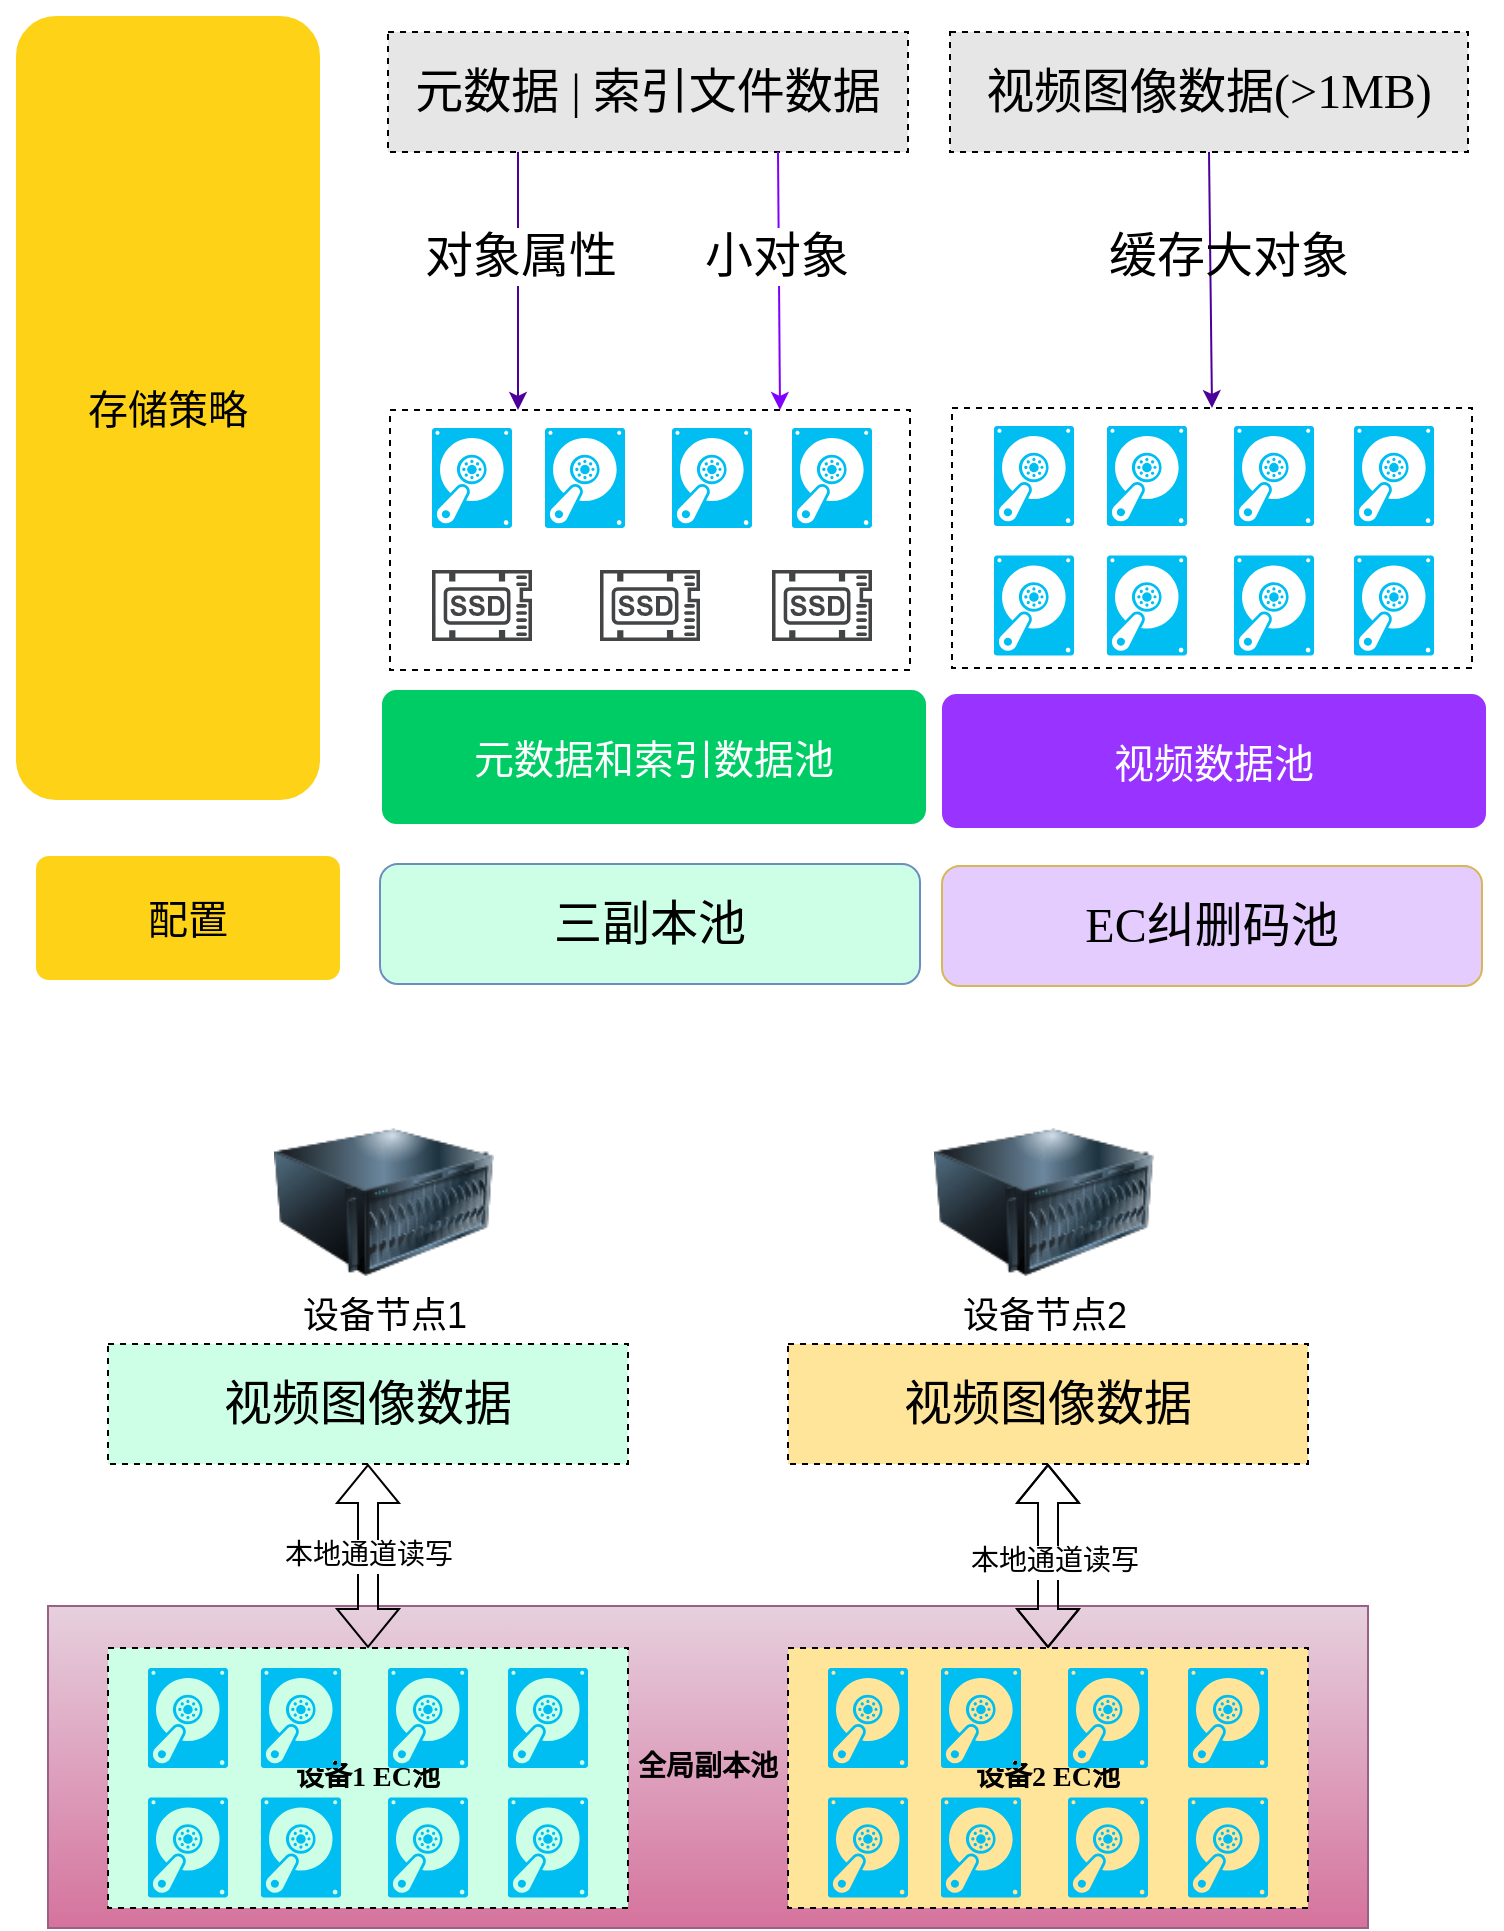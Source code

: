 <mxfile version="16.6.1" type="github">
  <diagram name="Page-1" id="12e1b939-464a-85fe-373e-61e167be1490">
    <mxGraphModel dx="1221" dy="616" grid="1" gridSize="10" guides="1" tooltips="1" connect="1" arrows="1" fold="1" page="1" pageScale="1.5" pageWidth="1169" pageHeight="826" background="none" math="0" shadow="0">
      <root>
        <mxCell id="0" />
        <mxCell id="1" parent="0" />
        <mxCell id="upi890UawkTOX7c28CoJ-33" value="&lt;font style=&quot;font-size: 14px&quot; face=&quot;Times New Roman&quot;&gt;&lt;b&gt;全局副本池&lt;/b&gt;&lt;/font&gt;" style="rounded=0;whiteSpace=wrap;html=1;fillColor=#e6d0de;strokeColor=#996185;gradientColor=#d5739d;" parent="1" vertex="1">
          <mxGeometry x="310" y="1829" width="660" height="161" as="geometry" />
        </mxCell>
        <mxCell id="upi890UawkTOX7c28CoJ-28" value="&lt;span&gt;&lt;font face=&quot;Times New Roman&quot; style=&quot;font-size: 14px&quot;&gt;&lt;b&gt;设备2 EC池&lt;/b&gt;&lt;/font&gt;&lt;/span&gt;" style="rounded=0;whiteSpace=wrap;html=1;dashed=1;fillColor=#FFE599;" parent="1" vertex="1">
          <mxGeometry x="680" y="1850" width="260" height="130" as="geometry" />
        </mxCell>
        <mxCell id="VNs2b5MQoNy6hIIXQ_d6-4" value="" style="rounded=0;whiteSpace=wrap;html=1;dashed=1;" parent="1" vertex="1">
          <mxGeometry x="481" y="1231" width="260" height="130" as="geometry" />
        </mxCell>
        <mxCell id="VNs2b5MQoNy6hIIXQ_d6-1" value="存储策略" style="whiteSpace=wrap;html=1;rounded=1;shadow=0;strokeWidth=8;fontSize=20;align=center;fillColor=#FED217;strokeColor=#FFFFFF;" parent="1" vertex="1">
          <mxGeometry x="290" y="1030" width="160" height="400" as="geometry" />
        </mxCell>
        <mxCell id="VNs2b5MQoNy6hIIXQ_d6-2" value="&lt;font face=&quot;Times New Roman&quot; style=&quot;font-size: 24px&quot;&gt;三副本池&lt;/font&gt;" style="rounded=1;whiteSpace=wrap;html=1;fillColor=#CCFFE6;strokeColor=#6c8ebf;" parent="1" vertex="1">
          <mxGeometry x="476" y="1458" width="270" height="60" as="geometry" />
        </mxCell>
        <mxCell id="VNs2b5MQoNy6hIIXQ_d6-3" value="" style="verticalLabelPosition=bottom;html=1;verticalAlign=top;align=center;strokeColor=none;fillColor=#00BEF2;shape=mxgraph.azure.vhd;pointerEvents=1;" parent="1" vertex="1">
          <mxGeometry x="502" y="1240" width="40" height="50" as="geometry" />
        </mxCell>
        <mxCell id="VNs2b5MQoNy6hIIXQ_d6-5" value="" style="verticalLabelPosition=bottom;html=1;verticalAlign=top;align=center;strokeColor=none;fillColor=#00BEF2;shape=mxgraph.azure.vhd;pointerEvents=1;" parent="1" vertex="1">
          <mxGeometry x="558.5" y="1240" width="40" height="50" as="geometry" />
        </mxCell>
        <mxCell id="VNs2b5MQoNy6hIIXQ_d6-6" value="" style="verticalLabelPosition=bottom;html=1;verticalAlign=top;align=center;strokeColor=none;fillColor=#00BEF2;shape=mxgraph.azure.vhd;pointerEvents=1;" parent="1" vertex="1">
          <mxGeometry x="622" y="1240" width="40" height="50" as="geometry" />
        </mxCell>
        <mxCell id="VNs2b5MQoNy6hIIXQ_d6-7" value="" style="verticalLabelPosition=bottom;html=1;verticalAlign=top;align=center;strokeColor=none;fillColor=#00BEF2;shape=mxgraph.azure.vhd;pointerEvents=1;" parent="1" vertex="1">
          <mxGeometry x="682" y="1240" width="40" height="50" as="geometry" />
        </mxCell>
        <mxCell id="VNs2b5MQoNy6hIIXQ_d6-13" value="" style="sketch=0;pointerEvents=1;shadow=0;dashed=0;html=1;strokeColor=none;fillColor=#434445;aspect=fixed;labelPosition=center;verticalLabelPosition=bottom;verticalAlign=top;align=center;outlineConnect=0;shape=mxgraph.vvd.ssd;" parent="1" vertex="1">
          <mxGeometry x="502" y="1311" width="50" height="35.5" as="geometry" />
        </mxCell>
        <mxCell id="VNs2b5MQoNy6hIIXQ_d6-14" value="" style="sketch=0;pointerEvents=1;shadow=0;dashed=0;html=1;strokeColor=none;fillColor=#434445;aspect=fixed;labelPosition=center;verticalLabelPosition=bottom;verticalAlign=top;align=center;outlineConnect=0;shape=mxgraph.vvd.ssd;" parent="1" vertex="1">
          <mxGeometry x="586" y="1311" width="50" height="35.5" as="geometry" />
        </mxCell>
        <mxCell id="VNs2b5MQoNy6hIIXQ_d6-15" value="" style="sketch=0;pointerEvents=1;shadow=0;dashed=0;html=1;strokeColor=none;fillColor=#434445;aspect=fixed;labelPosition=center;verticalLabelPosition=bottom;verticalAlign=top;align=center;outlineConnect=0;shape=mxgraph.vvd.ssd;" parent="1" vertex="1">
          <mxGeometry x="672" y="1311" width="50" height="35.5" as="geometry" />
        </mxCell>
        <mxCell id="VNs2b5MQoNy6hIIXQ_d6-18" value="&lt;font color=&quot;#ffffff&quot;&gt;元数据和索引数据池&lt;/font&gt;" style="whiteSpace=wrap;html=1;rounded=1;shadow=0;strokeWidth=8;fontSize=20;align=center;fillColor=#00CC66;strokeColor=#FFFFFF;rotation=0;direction=west;" parent="1" vertex="1">
          <mxGeometry x="473" y="1367" width="280" height="75" as="geometry" />
        </mxCell>
        <mxCell id="VNs2b5MQoNy6hIIXQ_d6-19" value="配置" style="whiteSpace=wrap;html=1;rounded=1;shadow=0;strokeWidth=8;fontSize=20;align=center;fillColor=#FED217;strokeColor=#FFFFFF;" parent="1" vertex="1">
          <mxGeometry x="300" y="1450" width="160" height="70" as="geometry" />
        </mxCell>
        <mxCell id="VNs2b5MQoNy6hIIXQ_d6-20" value="&lt;font face=&quot;Times New Roman&quot;&gt;&lt;span style=&quot;font-size: 24px&quot;&gt;EC纠删码池&lt;/span&gt;&lt;/font&gt;" style="rounded=1;whiteSpace=wrap;html=1;fillColor=#E5CCFF;strokeColor=#d6b656;" parent="1" vertex="1">
          <mxGeometry x="757" y="1459" width="270" height="60" as="geometry" />
        </mxCell>
        <mxCell id="VNs2b5MQoNy6hIIXQ_d6-29" value="" style="rounded=0;whiteSpace=wrap;html=1;dashed=1;" parent="1" vertex="1">
          <mxGeometry x="762" y="1230" width="260" height="130" as="geometry" />
        </mxCell>
        <mxCell id="VNs2b5MQoNy6hIIXQ_d6-30" value="" style="verticalLabelPosition=bottom;html=1;verticalAlign=top;align=center;strokeColor=none;fillColor=#00BEF2;shape=mxgraph.azure.vhd;pointerEvents=1;" parent="1" vertex="1">
          <mxGeometry x="783" y="1239" width="40" height="50" as="geometry" />
        </mxCell>
        <mxCell id="VNs2b5MQoNy6hIIXQ_d6-31" value="" style="verticalLabelPosition=bottom;html=1;verticalAlign=top;align=center;strokeColor=none;fillColor=#00BEF2;shape=mxgraph.azure.vhd;pointerEvents=1;" parent="1" vertex="1">
          <mxGeometry x="839.5" y="1239" width="40" height="50" as="geometry" />
        </mxCell>
        <mxCell id="VNs2b5MQoNy6hIIXQ_d6-32" value="" style="verticalLabelPosition=bottom;html=1;verticalAlign=top;align=center;strokeColor=none;fillColor=#00BEF2;shape=mxgraph.azure.vhd;pointerEvents=1;" parent="1" vertex="1">
          <mxGeometry x="903" y="1239" width="40" height="50" as="geometry" />
        </mxCell>
        <mxCell id="VNs2b5MQoNy6hIIXQ_d6-33" value="" style="verticalLabelPosition=bottom;html=1;verticalAlign=top;align=center;strokeColor=none;fillColor=#00BEF2;shape=mxgraph.azure.vhd;pointerEvents=1;" parent="1" vertex="1">
          <mxGeometry x="963" y="1239" width="40" height="50" as="geometry" />
        </mxCell>
        <mxCell id="VNs2b5MQoNy6hIIXQ_d6-37" value="" style="verticalLabelPosition=bottom;html=1;verticalAlign=top;align=center;strokeColor=none;fillColor=#00BEF2;shape=mxgraph.azure.vhd;pointerEvents=1;" parent="1" vertex="1">
          <mxGeometry x="783" y="1303.75" width="40" height="50" as="geometry" />
        </mxCell>
        <mxCell id="VNs2b5MQoNy6hIIXQ_d6-38" value="" style="verticalLabelPosition=bottom;html=1;verticalAlign=top;align=center;strokeColor=none;fillColor=#00BEF2;shape=mxgraph.azure.vhd;pointerEvents=1;" parent="1" vertex="1">
          <mxGeometry x="839.5" y="1303.75" width="40" height="50" as="geometry" />
        </mxCell>
        <mxCell id="VNs2b5MQoNy6hIIXQ_d6-39" value="" style="verticalLabelPosition=bottom;html=1;verticalAlign=top;align=center;strokeColor=none;fillColor=#00BEF2;shape=mxgraph.azure.vhd;pointerEvents=1;" parent="1" vertex="1">
          <mxGeometry x="903" y="1303.75" width="40" height="50" as="geometry" />
        </mxCell>
        <mxCell id="VNs2b5MQoNy6hIIXQ_d6-40" value="" style="verticalLabelPosition=bottom;html=1;verticalAlign=top;align=center;strokeColor=none;fillColor=#00BEF2;shape=mxgraph.azure.vhd;pointerEvents=1;" parent="1" vertex="1">
          <mxGeometry x="963" y="1303.75" width="40" height="50" as="geometry" />
        </mxCell>
        <mxCell id="VNs2b5MQoNy6hIIXQ_d6-41" value="&lt;font color=&quot;#ffffff&quot;&gt;视频数据池&lt;/font&gt;" style="whiteSpace=wrap;html=1;rounded=1;shadow=0;strokeWidth=8;fontSize=20;align=center;fillColor=#9933FF;strokeColor=#FFFFFF;rotation=0;direction=west;" parent="1" vertex="1">
          <mxGeometry x="753" y="1369" width="280" height="75" as="geometry" />
        </mxCell>
        <mxCell id="VNs2b5MQoNy6hIIXQ_d6-42" value="&lt;font color=&quot;#000000&quot;&gt;元数据 |&amp;nbsp;索引文件数据&lt;/font&gt;" style="rounded=0;whiteSpace=wrap;html=1;dashed=1;fontFamily=Times New Roman;fontSize=24;fontColor=#FFFFFF;fillColor=#E6E6E6;" parent="1" vertex="1">
          <mxGeometry x="480" y="1042" width="260" height="60" as="geometry" />
        </mxCell>
        <mxCell id="VNs2b5MQoNy6hIIXQ_d6-43" value="&lt;font color=&quot;#000000&quot;&gt;视频图像数据(&amp;gt;1MB)&lt;/font&gt;" style="rounded=0;whiteSpace=wrap;html=1;dashed=1;fontFamily=Times New Roman;fontSize=24;fontColor=#FFFFFF;fillColor=#E6E6E6;" parent="1" vertex="1">
          <mxGeometry x="761" y="1042" width="259" height="60" as="geometry" />
        </mxCell>
        <mxCell id="VNs2b5MQoNy6hIIXQ_d6-44" value="" style="endArrow=classic;html=1;rounded=0;fontFamily=Times New Roman;fontSize=24;fontColor=#000000;entryX=0.25;entryY=0;entryDx=0;entryDy=0;strokeColor=#4C0099;" parent="1" edge="1">
          <mxGeometry width="50" height="50" relative="1" as="geometry">
            <mxPoint x="545" y="1102" as="sourcePoint" />
            <mxPoint x="545" y="1231" as="targetPoint" />
          </mxGeometry>
        </mxCell>
        <mxCell id="VNs2b5MQoNy6hIIXQ_d6-45" value="对象属性" style="edgeLabel;html=1;align=center;verticalAlign=middle;resizable=0;points=[];fontSize=24;fontFamily=Times New Roman;fontColor=#000000;" parent="VNs2b5MQoNy6hIIXQ_d6-44" vertex="1" connectable="0">
          <mxGeometry x="-0.553" y="2" relative="1" as="geometry">
            <mxPoint x="-1" y="23" as="offset" />
          </mxGeometry>
        </mxCell>
        <mxCell id="VNs2b5MQoNy6hIIXQ_d6-46" value="" style="endArrow=classic;html=1;rounded=0;fontFamily=Times New Roman;fontSize=24;fontColor=#000000;exitX=0.75;exitY=1;exitDx=0;exitDy=0;entryX=0.75;entryY=0;entryDx=0;entryDy=0;strokeColor=#7F00FF;" parent="1" source="VNs2b5MQoNy6hIIXQ_d6-42" target="VNs2b5MQoNy6hIIXQ_d6-4" edge="1">
          <mxGeometry width="50" height="50" relative="1" as="geometry">
            <mxPoint x="450" y="1740" as="sourcePoint" />
            <mxPoint x="500" y="1690" as="targetPoint" />
          </mxGeometry>
        </mxCell>
        <mxCell id="VNs2b5MQoNy6hIIXQ_d6-47" value="小对象" style="edgeLabel;html=1;align=center;verticalAlign=middle;resizable=0;points=[];fontSize=24;fontFamily=Times New Roman;fontColor=#000000;" parent="VNs2b5MQoNy6hIIXQ_d6-46" vertex="1" connectable="0">
          <mxGeometry x="-0.337" y="-2" relative="1" as="geometry">
            <mxPoint y="9" as="offset" />
          </mxGeometry>
        </mxCell>
        <mxCell id="VNs2b5MQoNy6hIIXQ_d6-48" value="" style="endArrow=classic;html=1;rounded=0;fontFamily=Times New Roman;fontSize=24;fontColor=#000000;strokeColor=#4C0099;exitX=0.5;exitY=1;exitDx=0;exitDy=0;entryX=0.5;entryY=0;entryDx=0;entryDy=0;" parent="1" source="VNs2b5MQoNy6hIIXQ_d6-43" target="VNs2b5MQoNy6hIIXQ_d6-29" edge="1">
          <mxGeometry width="50" height="50" relative="1" as="geometry">
            <mxPoint x="1100" y="1270" as="sourcePoint" />
            <mxPoint x="1150" y="1220" as="targetPoint" />
          </mxGeometry>
        </mxCell>
        <mxCell id="VNs2b5MQoNy6hIIXQ_d6-49" value="缓存大对象" style="text;html=1;align=center;verticalAlign=middle;resizable=0;points=[];autosize=1;strokeColor=none;fillColor=none;fontSize=24;fontFamily=Times New Roman;fontColor=#000000;" parent="1" vertex="1">
          <mxGeometry x="830" y="1139" width="140" height="30" as="geometry" />
        </mxCell>
        <mxCell id="upi890UawkTOX7c28CoJ-10" value="&lt;b&gt;&lt;font face=&quot;Times New Roman&quot; style=&quot;font-size: 14px&quot;&gt;设备1 EC池&lt;/font&gt;&lt;/b&gt;" style="rounded=0;whiteSpace=wrap;html=1;dashed=1;fillColor=#CCFFE6;" parent="1" vertex="1">
          <mxGeometry x="340" y="1850" width="260" height="130" as="geometry" />
        </mxCell>
        <mxCell id="upi890UawkTOX7c28CoJ-11" value="" style="verticalLabelPosition=bottom;html=1;verticalAlign=top;align=center;strokeColor=none;fillColor=#00BEF2;shape=mxgraph.azure.vhd;pointerEvents=1;" parent="1" vertex="1">
          <mxGeometry x="360" y="1860" width="40" height="50" as="geometry" />
        </mxCell>
        <mxCell id="upi890UawkTOX7c28CoJ-12" value="" style="verticalLabelPosition=bottom;html=1;verticalAlign=top;align=center;strokeColor=none;fillColor=#00BEF2;shape=mxgraph.azure.vhd;pointerEvents=1;" parent="1" vertex="1">
          <mxGeometry x="416.5" y="1860" width="40" height="50" as="geometry" />
        </mxCell>
        <mxCell id="upi890UawkTOX7c28CoJ-13" value="" style="verticalLabelPosition=bottom;html=1;verticalAlign=top;align=center;strokeColor=none;fillColor=#00BEF2;shape=mxgraph.azure.vhd;pointerEvents=1;" parent="1" vertex="1">
          <mxGeometry x="480" y="1860" width="40" height="50" as="geometry" />
        </mxCell>
        <mxCell id="upi890UawkTOX7c28CoJ-14" value="" style="verticalLabelPosition=bottom;html=1;verticalAlign=top;align=center;strokeColor=none;fillColor=#00BEF2;shape=mxgraph.azure.vhd;pointerEvents=1;" parent="1" vertex="1">
          <mxGeometry x="540" y="1860" width="40" height="50" as="geometry" />
        </mxCell>
        <mxCell id="upi890UawkTOX7c28CoJ-15" value="" style="verticalLabelPosition=bottom;html=1;verticalAlign=top;align=center;strokeColor=none;fillColor=#00BEF2;shape=mxgraph.azure.vhd;pointerEvents=1;" parent="1" vertex="1">
          <mxGeometry x="360" y="1924.75" width="40" height="50" as="geometry" />
        </mxCell>
        <mxCell id="upi890UawkTOX7c28CoJ-16" value="" style="verticalLabelPosition=bottom;html=1;verticalAlign=top;align=center;strokeColor=none;fillColor=#00BEF2;shape=mxgraph.azure.vhd;pointerEvents=1;" parent="1" vertex="1">
          <mxGeometry x="416.5" y="1924.75" width="40" height="50" as="geometry" />
        </mxCell>
        <mxCell id="upi890UawkTOX7c28CoJ-17" value="" style="verticalLabelPosition=bottom;html=1;verticalAlign=top;align=center;strokeColor=none;fillColor=#00BEF2;shape=mxgraph.azure.vhd;pointerEvents=1;" parent="1" vertex="1">
          <mxGeometry x="480" y="1924.75" width="40" height="50" as="geometry" />
        </mxCell>
        <mxCell id="upi890UawkTOX7c28CoJ-18" value="" style="verticalLabelPosition=bottom;html=1;verticalAlign=top;align=center;strokeColor=none;fillColor=#00BEF2;shape=mxgraph.azure.vhd;pointerEvents=1;" parent="1" vertex="1">
          <mxGeometry x="540" y="1924.75" width="40" height="50" as="geometry" />
        </mxCell>
        <mxCell id="upi890UawkTOX7c28CoJ-20" value="" style="verticalLabelPosition=bottom;html=1;verticalAlign=top;align=center;strokeColor=none;fillColor=#00BEF2;shape=mxgraph.azure.vhd;pointerEvents=1;" parent="1" vertex="1">
          <mxGeometry x="700" y="1860" width="40" height="50" as="geometry" />
        </mxCell>
        <mxCell id="upi890UawkTOX7c28CoJ-21" value="" style="verticalLabelPosition=bottom;html=1;verticalAlign=top;align=center;strokeColor=none;fillColor=#00BEF2;shape=mxgraph.azure.vhd;pointerEvents=1;" parent="1" vertex="1">
          <mxGeometry x="756.5" y="1860" width="40" height="50" as="geometry" />
        </mxCell>
        <mxCell id="upi890UawkTOX7c28CoJ-22" value="" style="verticalLabelPosition=bottom;html=1;verticalAlign=top;align=center;strokeColor=none;fillColor=#00BEF2;shape=mxgraph.azure.vhd;pointerEvents=1;" parent="1" vertex="1">
          <mxGeometry x="820" y="1860" width="40" height="50" as="geometry" />
        </mxCell>
        <mxCell id="upi890UawkTOX7c28CoJ-23" value="" style="verticalLabelPosition=bottom;html=1;verticalAlign=top;align=center;strokeColor=none;fillColor=#00BEF2;shape=mxgraph.azure.vhd;pointerEvents=1;" parent="1" vertex="1">
          <mxGeometry x="880" y="1860" width="40" height="50" as="geometry" />
        </mxCell>
        <mxCell id="upi890UawkTOX7c28CoJ-24" value="" style="verticalLabelPosition=bottom;html=1;verticalAlign=top;align=center;strokeColor=none;fillColor=#00BEF2;shape=mxgraph.azure.vhd;pointerEvents=1;" parent="1" vertex="1">
          <mxGeometry x="700" y="1924.75" width="40" height="50" as="geometry" />
        </mxCell>
        <mxCell id="upi890UawkTOX7c28CoJ-25" value="" style="verticalLabelPosition=bottom;html=1;verticalAlign=top;align=center;strokeColor=none;fillColor=#00BEF2;shape=mxgraph.azure.vhd;pointerEvents=1;" parent="1" vertex="1">
          <mxGeometry x="756.5" y="1924.75" width="40" height="50" as="geometry" />
        </mxCell>
        <mxCell id="upi890UawkTOX7c28CoJ-26" value="" style="verticalLabelPosition=bottom;html=1;verticalAlign=top;align=center;strokeColor=none;fillColor=#00BEF2;shape=mxgraph.azure.vhd;pointerEvents=1;" parent="1" vertex="1">
          <mxGeometry x="820" y="1924.75" width="40" height="50" as="geometry" />
        </mxCell>
        <mxCell id="upi890UawkTOX7c28CoJ-27" value="" style="verticalLabelPosition=bottom;html=1;verticalAlign=top;align=center;strokeColor=none;fillColor=#00BEF2;shape=mxgraph.azure.vhd;pointerEvents=1;" parent="1" vertex="1">
          <mxGeometry x="880" y="1924.75" width="40" height="50" as="geometry" />
        </mxCell>
        <mxCell id="upi890UawkTOX7c28CoJ-31" value="&lt;font style=&quot;font-size: 18px&quot;&gt;设备节点1&lt;/font&gt;" style="image;html=1;image=img/lib/clip_art/computers/Server_128x128.png" parent="1" vertex="1">
          <mxGeometry x="423" y="1587" width="110" height="80" as="geometry" />
        </mxCell>
        <mxCell id="upi890UawkTOX7c28CoJ-32" value="&lt;font style=&quot;font-size: 18px&quot;&gt;设备节点2&lt;/font&gt;" style="image;html=1;image=img/lib/clip_art/computers/Server_128x128.png" parent="1" vertex="1">
          <mxGeometry x="753" y="1587" width="110" height="80" as="geometry" />
        </mxCell>
        <mxCell id="nR141ZKhjrjkwCA01esp-1" value="&lt;span style=&quot;color: rgb(0 , 0 , 0)&quot;&gt;视频图像数据&lt;/span&gt;" style="rounded=0;whiteSpace=wrap;html=1;dashed=1;fontFamily=Times New Roman;fontSize=24;fontColor=#FFFFFF;fillColor=#CCFFE6;" vertex="1" parent="1">
          <mxGeometry x="340" y="1698" width="260" height="60" as="geometry" />
        </mxCell>
        <mxCell id="nR141ZKhjrjkwCA01esp-2" value="&lt;span style=&quot;color: rgb(0 , 0 , 0)&quot;&gt;视频图像数据&lt;/span&gt;" style="rounded=0;whiteSpace=wrap;html=1;dashed=1;fontFamily=Times New Roman;fontSize=24;fontColor=#FFFFFF;fillColor=#FFE599;" vertex="1" parent="1">
          <mxGeometry x="680" y="1698" width="260" height="60" as="geometry" />
        </mxCell>
        <mxCell id="nR141ZKhjrjkwCA01esp-4" value="本地通道读写" style="shape=flexArrow;endArrow=classic;startArrow=classic;html=1;rounded=0;fontFamily=Times New Roman;fontSize=14;entryX=0.5;entryY=1;entryDx=0;entryDy=0;exitX=0.5;exitY=0;exitDx=0;exitDy=0;" edge="1" parent="1" source="upi890UawkTOX7c28CoJ-10" target="nR141ZKhjrjkwCA01esp-1">
          <mxGeometry width="100" height="100" relative="1" as="geometry">
            <mxPoint x="470" y="1810" as="sourcePoint" />
            <mxPoint x="570" y="2030" as="targetPoint" />
          </mxGeometry>
        </mxCell>
        <mxCell id="nR141ZKhjrjkwCA01esp-6" value="" style="shape=flexArrow;endArrow=classic;startArrow=classic;html=1;rounded=0;fontFamily=Times New Roman;fontSize=14;entryX=0.5;entryY=1;entryDx=0;entryDy=0;exitX=0.5;exitY=0;exitDx=0;exitDy=0;" edge="1" parent="1" source="upi890UawkTOX7c28CoJ-28" target="nR141ZKhjrjkwCA01esp-2">
          <mxGeometry width="100" height="100" relative="1" as="geometry">
            <mxPoint x="800" y="1860" as="sourcePoint" />
            <mxPoint x="900" y="1760" as="targetPoint" />
            <Array as="points">
              <mxPoint x="810" y="1790" />
            </Array>
          </mxGeometry>
        </mxCell>
        <mxCell id="nR141ZKhjrjkwCA01esp-7" value="本地通道读写" style="edgeLabel;html=1;align=center;verticalAlign=middle;resizable=0;points=[];fontSize=14;fontFamily=Times New Roman;" vertex="1" connectable="0" parent="nR141ZKhjrjkwCA01esp-6">
          <mxGeometry x="-0.061" y="-3" relative="1" as="geometry">
            <mxPoint as="offset" />
          </mxGeometry>
        </mxCell>
      </root>
    </mxGraphModel>
  </diagram>
</mxfile>
